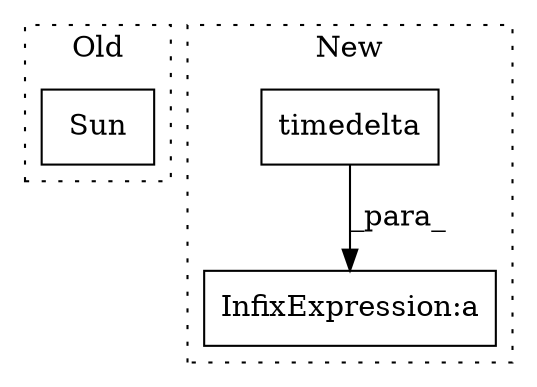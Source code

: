 digraph G {
subgraph cluster0 {
1 [label="Sun" a="32" s="1235" l="5" shape="box"];
label = "Old";
style="dotted";
}
subgraph cluster1 {
2 [label="timedelta" a="32" s="1497,1510" l="10,1" shape="box"];
3 [label="InfixExpression:a" a="27" s="1494" l="3" shape="box"];
label = "New";
style="dotted";
}
2 -> 3 [label="_para_"];
}